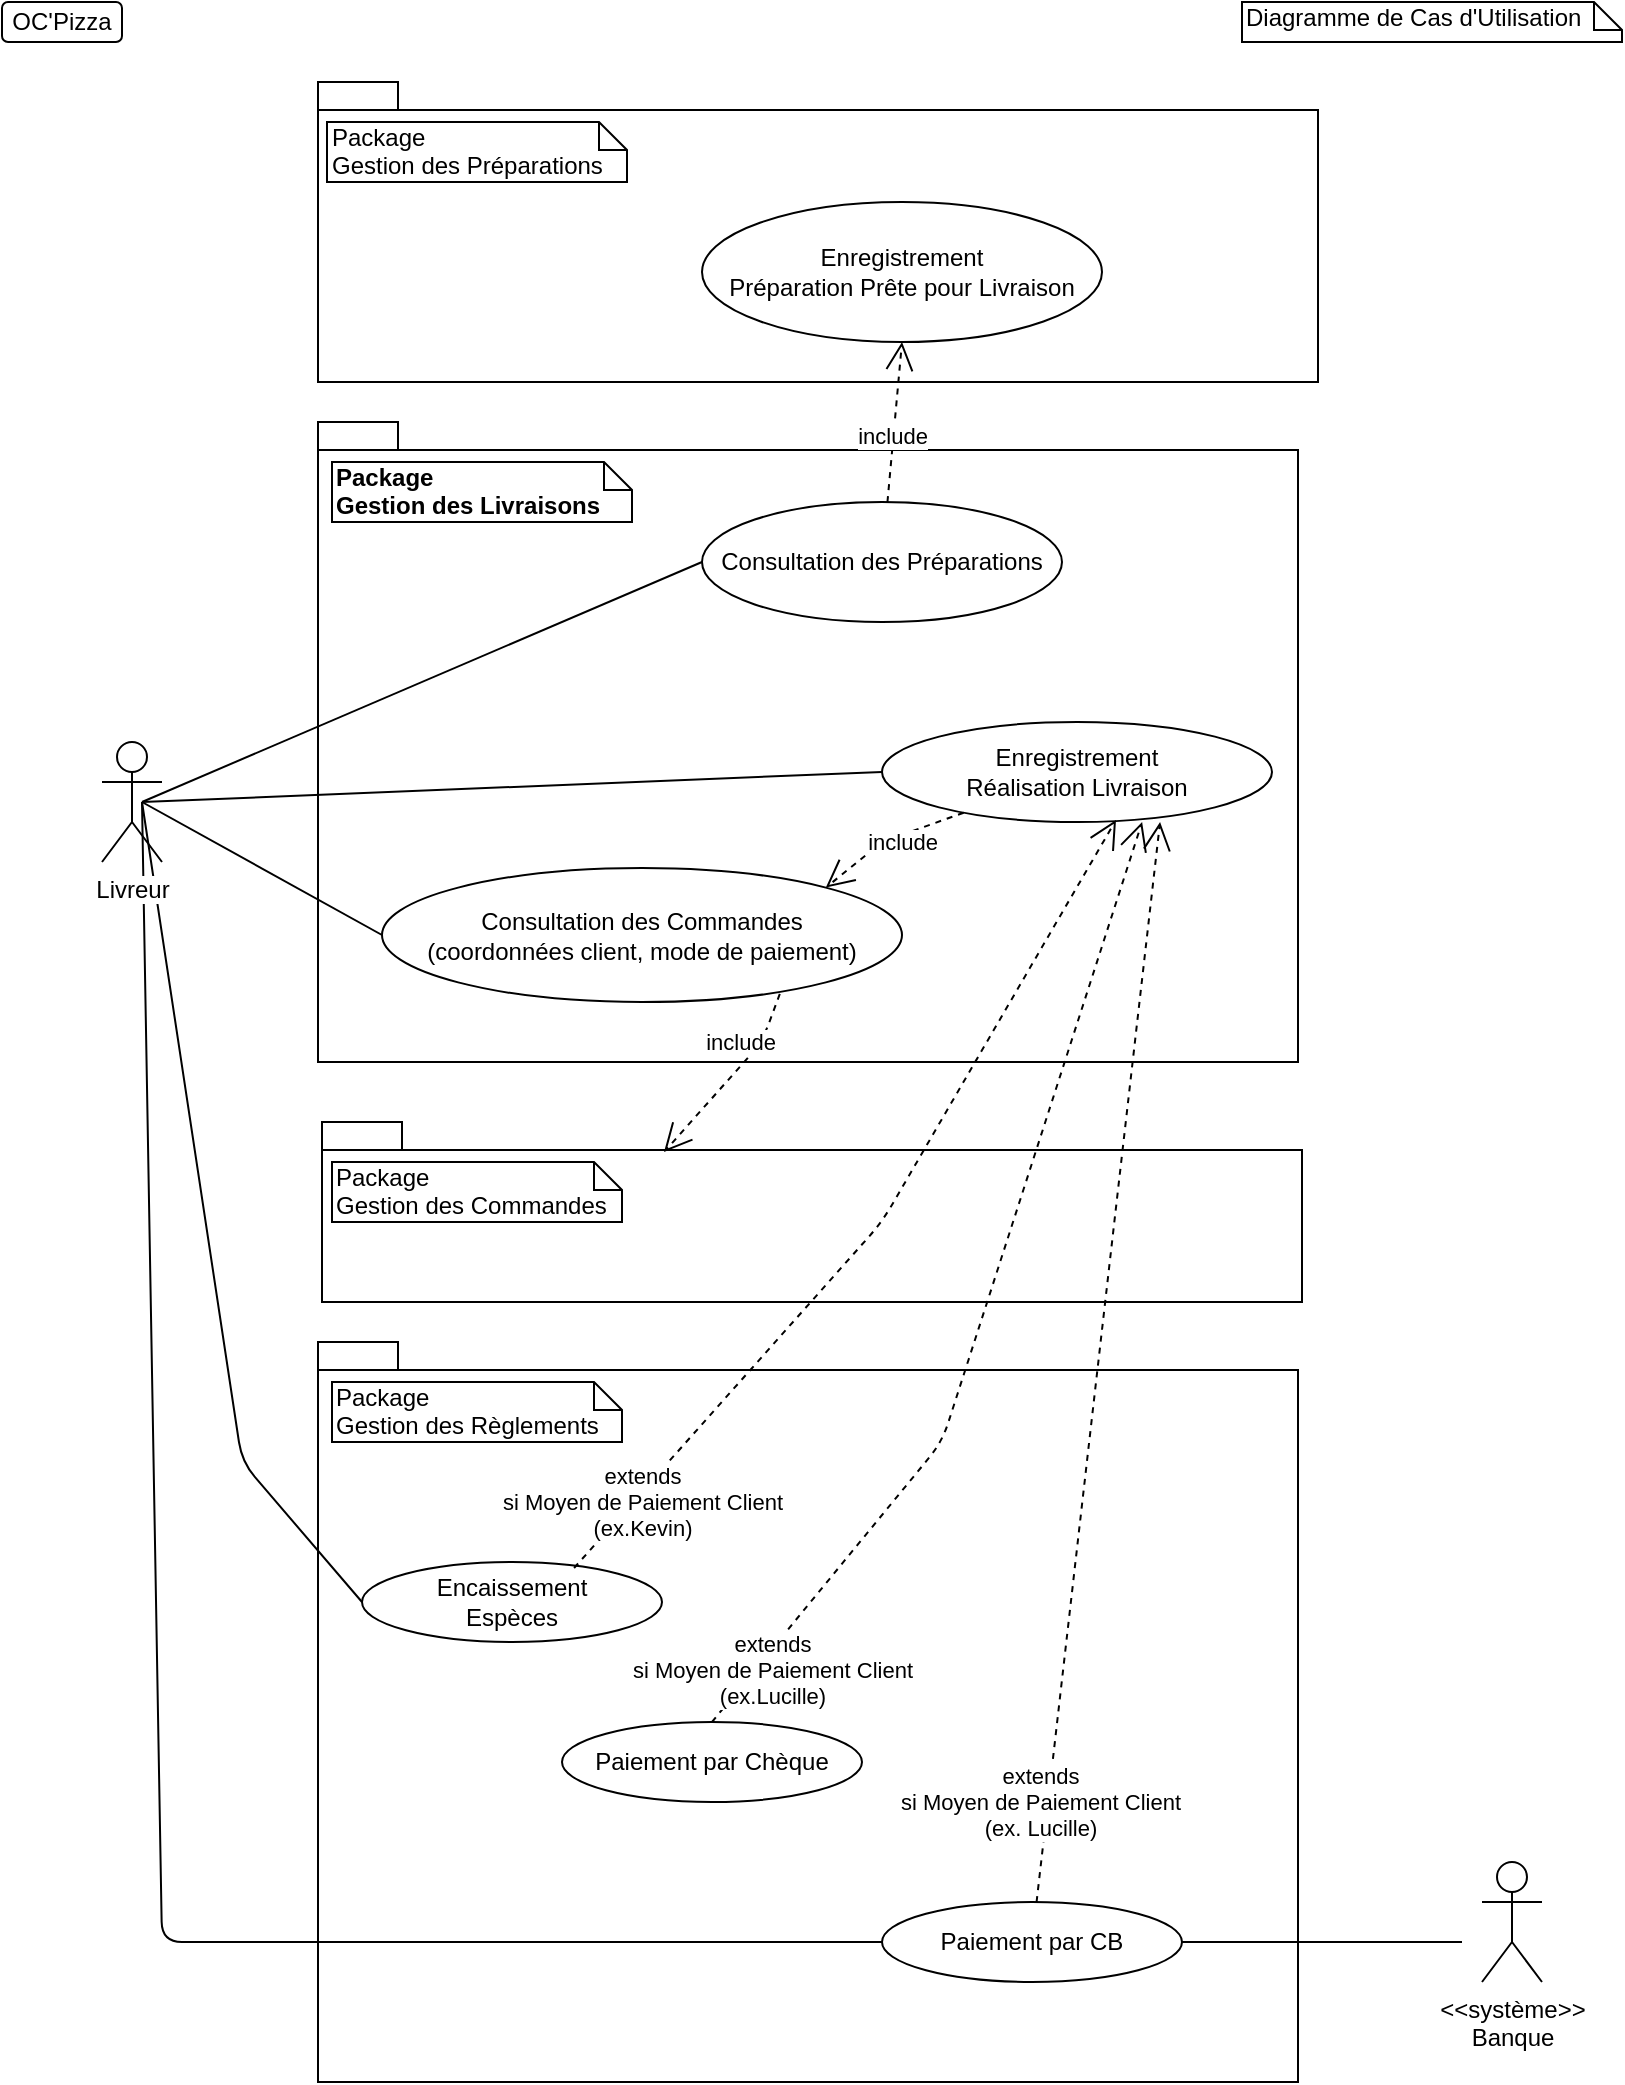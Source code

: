 <mxfile version="12.2.2" type="device" pages="1"><diagram id="ZVZr_ygmx5iWLDqqZzpk" name="Page-1"><mxGraphModel dx="928" dy="604" grid="1" gridSize="10" guides="1" tooltips="1" connect="1" arrows="1" fold="1" page="1" pageScale="1" pageWidth="827" pageHeight="1169" math="0" shadow="0"><root><mxCell id="0"/><mxCell id="1" parent="0"/><mxCell id="DVYpHfOy4R6UXXZ0ZFMs-27" value="" style="shape=folder;fontStyle=1;spacingTop=10;tabWidth=40;tabHeight=14;tabPosition=left;html=1;" parent="1" vertex="1"><mxGeometry x="170" y="570" width="490" height="90" as="geometry"/></mxCell><mxCell id="7RBhTeeqjgn5L5TprI7I-27" value="" style="shape=folder;fontStyle=1;spacingTop=10;tabWidth=40;tabHeight=14;tabPosition=left;html=1;" parent="1" vertex="1"><mxGeometry x="168" y="220" width="490" height="320" as="geometry"/></mxCell><mxCell id="7RBhTeeqjgn5L5TprI7I-25" value="" style="shape=folder;fontStyle=1;spacingTop=10;tabWidth=40;tabHeight=14;tabPosition=left;html=1;" parent="1" vertex="1"><mxGeometry x="168" y="50" width="500" height="150" as="geometry"/></mxCell><mxCell id="HdKIo4G3xb_w0U2Cbs_q-2" value="OC'Pizza" style="rounded=1;whiteSpace=wrap;html=1;" parent="1" vertex="1"><mxGeometry x="10" y="10" width="60" height="20" as="geometry"/></mxCell><mxCell id="HdKIo4G3xb_w0U2Cbs_q-4" value="Diagramme de Cas d'Utilisation" style="shape=note;whiteSpace=wrap;html=1;size=14;verticalAlign=top;align=left;spacingTop=-6;" parent="1" vertex="1"><mxGeometry x="630" y="10" width="190" height="20" as="geometry"/></mxCell><mxCell id="HdKIo4G3xb_w0U2Cbs_q-5" value="&amp;lt;&amp;lt;système&amp;gt;&amp;gt;&lt;br&gt;Banque" style="shape=umlActor;verticalLabelPosition=bottom;labelBackgroundColor=#ffffff;verticalAlign=top;html=1;" parent="1" vertex="1"><mxGeometry x="750" y="940" width="30" height="60" as="geometry"/></mxCell><mxCell id="7RBhTeeqjgn5L5TprI7I-6" value="Enregistrement&lt;br&gt;Préparation Prête pour Livraison" style="ellipse;whiteSpace=wrap;html=1;" parent="1" vertex="1"><mxGeometry x="360" y="110" width="200" height="70" as="geometry"/></mxCell><mxCell id="7RBhTeeqjgn5L5TprI7I-8" value="Package&lt;br&gt;Gestion des Préparations" style="shape=note;whiteSpace=wrap;html=1;size=14;verticalAlign=top;align=left;spacingTop=-6;" parent="1" vertex="1"><mxGeometry x="172.5" y="70" width="150" height="30" as="geometry"/></mxCell><mxCell id="7RBhTeeqjgn5L5TprI7I-14" value="" style="endArrow=none;html=1;entryX=0;entryY=0.5;entryDx=0;entryDy=0;" parent="1" target="DVYpHfOy4R6UXXZ0ZFMs-5" edge="1"><mxGeometry width="50" height="50" relative="1" as="geometry"><mxPoint x="80" y="410" as="sourcePoint"/><mxPoint x="380" y="155" as="targetPoint"/></mxGeometry></mxCell><mxCell id="7RBhTeeqjgn5L5TprI7I-18" value="&lt;b&gt;Package&lt;br&gt;Gestion des Livraisons&lt;/b&gt;" style="shape=note;whiteSpace=wrap;html=1;size=14;verticalAlign=top;align=left;spacingTop=-6;" parent="1" vertex="1"><mxGeometry x="175" y="240" width="150" height="30" as="geometry"/></mxCell><mxCell id="7RBhTeeqjgn5L5TprI7I-37" value="include" style="endArrow=open;endSize=12;dashed=1;html=1;entryX=0.5;entryY=1;entryDx=0;entryDy=0;" parent="1" source="DVYpHfOy4R6UXXZ0ZFMs-5" target="7RBhTeeqjgn5L5TprI7I-6" edge="1"><mxGeometry x="-0.169" y="1" width="160" relative="1" as="geometry"><mxPoint x="430" y="300" as="sourcePoint"/><mxPoint x="580" y="740" as="targetPoint"/><mxPoint as="offset"/></mxGeometry></mxCell><mxCell id="DVYpHfOy4R6UXXZ0ZFMs-5" value="Consultation des Préparations" style="ellipse;whiteSpace=wrap;html=1;" parent="1" vertex="1"><mxGeometry x="360" y="260" width="180" height="60" as="geometry"/></mxCell><mxCell id="DVYpHfOy4R6UXXZ0ZFMs-6" value="Enregistrement&lt;br&gt;Réalisation Livraison" style="ellipse;whiteSpace=wrap;html=1;" parent="1" vertex="1"><mxGeometry x="450" y="370" width="195" height="50" as="geometry"/></mxCell><mxCell id="DVYpHfOy4R6UXXZ0ZFMs-12" value="" style="endArrow=none;html=1;entryX=0;entryY=0.5;entryDx=0;entryDy=0;" parent="1" target="DVYpHfOy4R6UXXZ0ZFMs-6" edge="1"><mxGeometry width="50" height="50" relative="1" as="geometry"><mxPoint x="80" y="410" as="sourcePoint"/><mxPoint x="360" y="340" as="targetPoint"/></mxGeometry></mxCell><mxCell id="DVYpHfOy4R6UXXZ0ZFMs-28" value="Package&lt;br&gt;Gestion des Commandes" style="shape=note;whiteSpace=wrap;html=1;size=14;verticalAlign=top;align=left;spacingTop=-6;" parent="1" vertex="1"><mxGeometry x="175" y="590" width="145" height="30" as="geometry"/></mxCell><mxCell id="DVYpHfOy4R6UXXZ0ZFMs-29" value="" style="shape=folder;fontStyle=1;spacingTop=10;tabWidth=40;tabHeight=14;tabPosition=left;html=1;" parent="1" vertex="1"><mxGeometry x="168" y="680" width="490" height="370" as="geometry"/></mxCell><mxCell id="MFoFb-cfA_q3jg08BGN9-2" value="Consultation des Commandes&lt;br&gt;(coordonnées client, mode de paiement)" style="ellipse;whiteSpace=wrap;html=1;" parent="1" vertex="1"><mxGeometry x="200" y="443" width="260" height="67" as="geometry"/></mxCell><mxCell id="MFoFb-cfA_q3jg08BGN9-3" value="" style="endArrow=none;html=1;entryX=0;entryY=0.5;entryDx=0;entryDy=0;" parent="1" target="MFoFb-cfA_q3jg08BGN9-2" edge="1"><mxGeometry width="50" height="50" relative="1" as="geometry"><mxPoint x="80" y="410" as="sourcePoint"/><mxPoint x="460" y="426.5" as="targetPoint"/></mxGeometry></mxCell><mxCell id="MFoFb-cfA_q3jg08BGN9-4" value="Package&lt;br&gt;Gestion des Règlements" style="shape=note;whiteSpace=wrap;html=1;size=14;verticalAlign=top;align=left;spacingTop=-6;" parent="1" vertex="1"><mxGeometry x="175" y="700" width="145" height="30" as="geometry"/></mxCell><mxCell id="MFoFb-cfA_q3jg08BGN9-5" value="Encaissement&lt;br&gt;Espèces" style="ellipse;whiteSpace=wrap;html=1;" parent="1" vertex="1"><mxGeometry x="190" y="790" width="150" height="40" as="geometry"/></mxCell><mxCell id="MFoFb-cfA_q3jg08BGN9-6" value="Paiement par CB" style="ellipse;whiteSpace=wrap;html=1;" parent="1" vertex="1"><mxGeometry x="450" y="960" width="150" height="40" as="geometry"/></mxCell><mxCell id="MFoFb-cfA_q3jg08BGN9-7" value="include" style="endArrow=open;endSize=12;dashed=1;html=1;entryX=1;entryY=0;entryDx=0;entryDy=0;" parent="1" source="DVYpHfOy4R6UXXZ0ZFMs-6" target="MFoFb-cfA_q3jg08BGN9-2" edge="1"><mxGeometry x="0.098" y="10" width="160" relative="1" as="geometry"><mxPoint x="630" y="500" as="sourcePoint"/><mxPoint x="470" y="500" as="targetPoint"/><Array as="points"><mxPoint x="450" y="430"/></Array><mxPoint x="4" y="-8" as="offset"/></mxGeometry></mxCell><mxCell id="MFoFb-cfA_q3jg08BGN9-8" value="extends&lt;br&gt;si Moyen de Paiement Client&lt;br&gt;(ex.Kevin)" style="endArrow=open;endSize=12;dashed=1;html=1;exitX=0.707;exitY=0.075;exitDx=0;exitDy=0;exitPerimeter=0;entryX=0.6;entryY=0.98;entryDx=0;entryDy=0;entryPerimeter=0;" parent="1" source="MFoFb-cfA_q3jg08BGN9-5" target="DVYpHfOy4R6UXXZ0ZFMs-6" edge="1"><mxGeometry x="-0.797" y="-3" width="160" relative="1" as="geometry"><mxPoint x="360" y="740" as="sourcePoint"/><mxPoint x="520" y="740" as="targetPoint"/><mxPoint as="offset"/><Array as="points"><mxPoint x="450" y="620"/></Array></mxGeometry></mxCell><mxCell id="MFoFb-cfA_q3jg08BGN9-9" value="extends&lt;br&gt;si Moyen de Paiement Client&lt;br&gt;(ex. Lucille)" style="endArrow=open;endSize=12;dashed=1;html=1;entryX=0.713;entryY=1;entryDx=0;entryDy=0;entryPerimeter=0;" parent="1" source="MFoFb-cfA_q3jg08BGN9-6" target="DVYpHfOy4R6UXXZ0ZFMs-6" edge="1"><mxGeometry x="-0.816" y="4" width="160" relative="1" as="geometry"><mxPoint x="460" y="740" as="sourcePoint"/><mxPoint x="590" y="420" as="targetPoint"/><mxPoint as="offset"/></mxGeometry></mxCell><mxCell id="MFoFb-cfA_q3jg08BGN9-10" value="" style="endArrow=none;html=1;exitX=0;exitY=0.5;exitDx=0;exitDy=0;" parent="1" source="MFoFb-cfA_q3jg08BGN9-5" edge="1"><mxGeometry width="50" height="50" relative="1" as="geometry"><mxPoint x="10" y="960" as="sourcePoint"/><mxPoint x="80" y="410" as="targetPoint"/><Array as="points"><mxPoint x="130" y="740"/></Array></mxGeometry></mxCell><mxCell id="MFoFb-cfA_q3jg08BGN9-12" value="" style="endArrow=none;html=1;exitX=0;exitY=0.5;exitDx=0;exitDy=0;" parent="1" source="MFoFb-cfA_q3jg08BGN9-6" edge="1"><mxGeometry width="50" height="50" relative="1" as="geometry"><mxPoint x="250" y="795" as="sourcePoint"/><mxPoint x="80" y="410" as="targetPoint"/><Array as="points"><mxPoint x="90" y="980"/></Array></mxGeometry></mxCell><mxCell id="MFoFb-cfA_q3jg08BGN9-13" value="include" style="endArrow=open;endSize=12;dashed=1;html=1;exitX=0.765;exitY=0.94;exitDx=0;exitDy=0;exitPerimeter=0;entryX=0.349;entryY=0.167;entryDx=0;entryDy=0;entryPerimeter=0;" parent="1" source="MFoFb-cfA_q3jg08BGN9-2" target="DVYpHfOy4R6UXXZ0ZFMs-27" edge="1"><mxGeometry x="-0.35" y="-7" width="160" relative="1" as="geometry"><mxPoint x="270" y="520" as="sourcePoint"/><mxPoint x="409" y="585" as="targetPoint"/><Array as="points"><mxPoint x="390" y="530"/></Array><mxPoint x="-1" as="offset"/></mxGeometry></mxCell><mxCell id="MFoFb-cfA_q3jg08BGN9-14" value="Livreur" style="shape=umlActor;verticalLabelPosition=bottom;labelBackgroundColor=#ffffff;verticalAlign=top;html=1;" parent="1" vertex="1"><mxGeometry x="60" y="380" width="30" height="60" as="geometry"/></mxCell><mxCell id="MFoFb-cfA_q3jg08BGN9-15" value="" style="endArrow=none;html=1;exitX=1;exitY=0.5;exitDx=0;exitDy=0;" parent="1" source="MFoFb-cfA_q3jg08BGN9-6" edge="1"><mxGeometry width="50" height="50" relative="1" as="geometry"><mxPoint x="680" y="860" as="sourcePoint"/><mxPoint x="740" y="980" as="targetPoint"/></mxGeometry></mxCell><mxCell id="qcNuktViXRDE5sAEl-gD-1" value="Paiement par Chèque" style="ellipse;whiteSpace=wrap;html=1;" parent="1" vertex="1"><mxGeometry x="290" y="870" width="150" height="40" as="geometry"/></mxCell><mxCell id="qcNuktViXRDE5sAEl-gD-2" value="extends&lt;br&gt;si Moyen de Paiement Client&lt;br&gt;(ex.Lucille)" style="endArrow=open;endSize=12;dashed=1;html=1;exitX=0.5;exitY=0;exitDx=0;exitDy=0;entryX=0.667;entryY=1;entryDx=0;entryDy=0;entryPerimeter=0;" parent="1" source="qcNuktViXRDE5sAEl-gD-1" target="DVYpHfOy4R6UXXZ0ZFMs-6" edge="1"><mxGeometry x="-0.844" y="-7" width="160" relative="1" as="geometry"><mxPoint x="373.05" y="862" as="sourcePoint"/><mxPoint x="570" y="420" as="targetPoint"/><mxPoint as="offset"/><Array as="points"><mxPoint x="480" y="730"/></Array></mxGeometry></mxCell></root></mxGraphModel></diagram></mxfile>